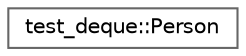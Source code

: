 digraph "类继承关系图"
{
 // LATEX_PDF_SIZE
  bgcolor="transparent";
  edge [fontname=Helvetica,fontsize=10,labelfontname=Helvetica,labelfontsize=10];
  node [fontname=Helvetica,fontsize=10,shape=box,height=0.2,width=0.4];
  rankdir="LR";
  Node0 [id="Node000000",label="test_deque::Person",height=0.2,width=0.4,color="grey40", fillcolor="white", style="filled",URL="$structtest__deque_1_1_person.html",tooltip=" "];
}
